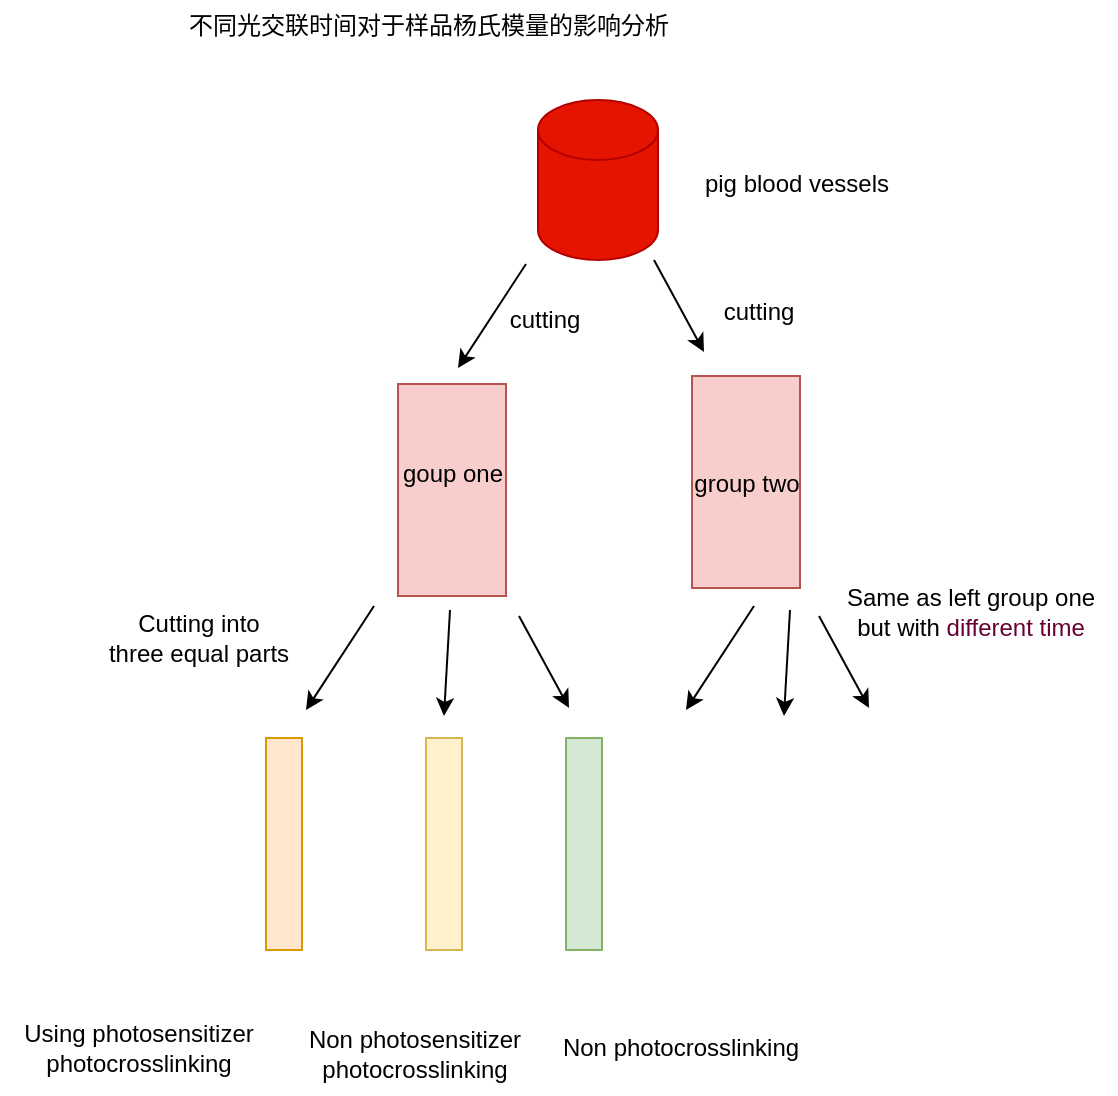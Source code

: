 <mxfile version="24.5.2" type="github">
  <diagram name="第 1 页" id="r7j3W-QUFh4BvUSKTI8u">
    <mxGraphModel dx="830" dy="446" grid="0" gridSize="10" guides="1" tooltips="1" connect="1" arrows="1" fold="1" page="1" pageScale="1" pageWidth="827" pageHeight="1169" math="0" shadow="0">
      <root>
        <mxCell id="0" />
        <mxCell id="1" parent="0" />
        <mxCell id="ajCh5TlajdikPFk8IcOv-1" value="" style="shape=cylinder3;whiteSpace=wrap;html=1;boundedLbl=1;backgroundOutline=1;size=15;fillColor=#e51400;strokeColor=#B20000;fontColor=#ffffff;" vertex="1" parent="1">
          <mxGeometry x="277" y="139" width="60" height="80" as="geometry" />
        </mxCell>
        <mxCell id="ajCh5TlajdikPFk8IcOv-2" value="pig blood vessels" style="text;html=1;align=center;verticalAlign=middle;resizable=0;points=[];autosize=1;strokeColor=none;fillColor=none;" vertex="1" parent="1">
          <mxGeometry x="348" y="168" width="115" height="26" as="geometry" />
        </mxCell>
        <mxCell id="ajCh5TlajdikPFk8IcOv-3" value="" style="endArrow=classic;html=1;rounded=0;" edge="1" parent="1">
          <mxGeometry width="50" height="50" relative="1" as="geometry">
            <mxPoint x="271" y="221" as="sourcePoint" />
            <mxPoint x="237" y="273" as="targetPoint" />
          </mxGeometry>
        </mxCell>
        <mxCell id="ajCh5TlajdikPFk8IcOv-4" value="" style="endArrow=classic;html=1;rounded=0;" edge="1" parent="1">
          <mxGeometry width="50" height="50" relative="1" as="geometry">
            <mxPoint x="335" y="219" as="sourcePoint" />
            <mxPoint x="360" y="265" as="targetPoint" />
          </mxGeometry>
        </mxCell>
        <mxCell id="ajCh5TlajdikPFk8IcOv-6" value="" style="rounded=0;whiteSpace=wrap;html=1;fillColor=#f8cecc;strokeColor=#b85450;" vertex="1" parent="1">
          <mxGeometry x="207" y="281" width="54" height="106" as="geometry" />
        </mxCell>
        <mxCell id="ajCh5TlajdikPFk8IcOv-7" value="" style="rounded=0;whiteSpace=wrap;html=1;fillColor=#f8cecc;strokeColor=#b85450;" vertex="1" parent="1">
          <mxGeometry x="354" y="277" width="54" height="106" as="geometry" />
        </mxCell>
        <mxCell id="ajCh5TlajdikPFk8IcOv-8" value="cutting" style="text;html=1;align=center;verticalAlign=middle;resizable=0;points=[];autosize=1;strokeColor=none;fillColor=none;" vertex="1" parent="1">
          <mxGeometry x="253" y="236" width="54" height="26" as="geometry" />
        </mxCell>
        <mxCell id="ajCh5TlajdikPFk8IcOv-9" value="cutting" style="text;html=1;align=center;verticalAlign=middle;resizable=0;points=[];autosize=1;strokeColor=none;fillColor=none;" vertex="1" parent="1">
          <mxGeometry x="360" y="232" width="54" height="26" as="geometry" />
        </mxCell>
        <mxCell id="ajCh5TlajdikPFk8IcOv-10" value="" style="endArrow=classic;html=1;rounded=0;" edge="1" parent="1">
          <mxGeometry width="50" height="50" relative="1" as="geometry">
            <mxPoint x="233" y="394" as="sourcePoint" />
            <mxPoint x="230" y="447" as="targetPoint" />
          </mxGeometry>
        </mxCell>
        <mxCell id="ajCh5TlajdikPFk8IcOv-11" value="" style="endArrow=classic;html=1;rounded=0;" edge="1" parent="1">
          <mxGeometry width="50" height="50" relative="1" as="geometry">
            <mxPoint x="195" y="392" as="sourcePoint" />
            <mxPoint x="161" y="444" as="targetPoint" />
          </mxGeometry>
        </mxCell>
        <mxCell id="ajCh5TlajdikPFk8IcOv-12" value="" style="endArrow=classic;html=1;rounded=0;" edge="1" parent="1">
          <mxGeometry width="50" height="50" relative="1" as="geometry">
            <mxPoint x="267.5" y="397" as="sourcePoint" />
            <mxPoint x="292.5" y="443" as="targetPoint" />
          </mxGeometry>
        </mxCell>
        <mxCell id="ajCh5TlajdikPFk8IcOv-13" value="" style="rounded=0;whiteSpace=wrap;html=1;fillColor=#fff2cc;strokeColor=#d6b656;" vertex="1" parent="1">
          <mxGeometry x="221" y="458" width="18" height="106" as="geometry" />
        </mxCell>
        <mxCell id="ajCh5TlajdikPFk8IcOv-14" value="" style="rounded=0;whiteSpace=wrap;html=1;fillColor=#ffe6cc;strokeColor=#d79b00;" vertex="1" parent="1">
          <mxGeometry x="141" y="458" width="18" height="106" as="geometry" />
        </mxCell>
        <mxCell id="ajCh5TlajdikPFk8IcOv-15" value="" style="rounded=0;whiteSpace=wrap;html=1;fillColor=#d5e8d4;strokeColor=#82b366;" vertex="1" parent="1">
          <mxGeometry x="291" y="458" width="18" height="106" as="geometry" />
        </mxCell>
        <mxCell id="ajCh5TlajdikPFk8IcOv-16" value="Cutting into &lt;br&gt;three equal parts" style="text;html=1;align=center;verticalAlign=middle;resizable=0;points=[];autosize=1;strokeColor=none;fillColor=none;" vertex="1" parent="1">
          <mxGeometry x="51" y="387" width="111" height="41" as="geometry" />
        </mxCell>
        <mxCell id="ajCh5TlajdikPFk8IcOv-17" value="Using photosensitizer&lt;br&gt;photocrosslinking" style="text;html=1;align=center;verticalAlign=middle;resizable=0;points=[];autosize=1;strokeColor=none;fillColor=none;" vertex="1" parent="1">
          <mxGeometry x="8" y="592" width="138" height="41" as="geometry" />
        </mxCell>
        <mxCell id="ajCh5TlajdikPFk8IcOv-18" value="&lt;div&gt;Non photosensitizer&lt;/div&gt;&lt;div&gt;photocrosslinking&lt;/div&gt;" style="text;html=1;align=center;verticalAlign=middle;resizable=0;points=[];autosize=1;strokeColor=none;fillColor=none;" vertex="1" parent="1">
          <mxGeometry x="151" y="595" width="128" height="41" as="geometry" />
        </mxCell>
        <mxCell id="ajCh5TlajdikPFk8IcOv-19" value="Non photocrosslinking" style="text;html=1;align=center;verticalAlign=middle;resizable=0;points=[];autosize=1;strokeColor=none;fillColor=none;" vertex="1" parent="1">
          <mxGeometry x="277" y="599.5" width="142" height="26" as="geometry" />
        </mxCell>
        <mxCell id="ajCh5TlajdikPFk8IcOv-23" value="" style="endArrow=classic;html=1;rounded=0;" edge="1" parent="1">
          <mxGeometry width="50" height="50" relative="1" as="geometry">
            <mxPoint x="403" y="394" as="sourcePoint" />
            <mxPoint x="400" y="447" as="targetPoint" />
          </mxGeometry>
        </mxCell>
        <mxCell id="ajCh5TlajdikPFk8IcOv-24" value="" style="endArrow=classic;html=1;rounded=0;" edge="1" parent="1">
          <mxGeometry width="50" height="50" relative="1" as="geometry">
            <mxPoint x="417.5" y="397" as="sourcePoint" />
            <mxPoint x="442.5" y="443" as="targetPoint" />
          </mxGeometry>
        </mxCell>
        <mxCell id="ajCh5TlajdikPFk8IcOv-25" value="" style="endArrow=classic;html=1;rounded=0;" edge="1" parent="1">
          <mxGeometry width="50" height="50" relative="1" as="geometry">
            <mxPoint x="385" y="392" as="sourcePoint" />
            <mxPoint x="351" y="444" as="targetPoint" />
          </mxGeometry>
        </mxCell>
        <mxCell id="ajCh5TlajdikPFk8IcOv-26" value="&lt;div&gt;Same as left group one&lt;br&gt;&lt;/div&gt;&lt;div&gt;but with &lt;font data-darkreader-inline-color=&quot;&quot; style=&quot;--darkreader-inline-color: #ff85c2;&quot; color=&quot;#660033&quot;&gt;different time&lt;/font&gt;&lt;br&gt;&lt;/div&gt;" style="text;html=1;align=center;verticalAlign=middle;resizable=0;points=[];autosize=1;strokeColor=none;fillColor=none;" vertex="1" parent="1">
          <mxGeometry x="420" y="374" width="146" height="41" as="geometry" />
        </mxCell>
        <mxCell id="ajCh5TlajdikPFk8IcOv-27" value="goup one" style="text;html=1;align=center;verticalAlign=middle;resizable=0;points=[];autosize=1;strokeColor=none;fillColor=none;" vertex="1" parent="1">
          <mxGeometry x="199" y="313" width="70" height="26" as="geometry" />
        </mxCell>
        <mxCell id="ajCh5TlajdikPFk8IcOv-28" value="&lt;div&gt;group two&lt;/div&gt;&lt;div&gt;&lt;br&gt;&lt;/div&gt;" style="text;html=1;align=center;verticalAlign=middle;resizable=0;points=[];autosize=1;strokeColor=none;fillColor=none;" vertex="1" parent="1">
          <mxGeometry x="345" y="317" width="72" height="41" as="geometry" />
        </mxCell>
        <mxCell id="ajCh5TlajdikPFk8IcOv-29" value="&lt;div&gt;不同光交联时间对于样品杨氏模量的影响分析&lt;/div&gt;" style="text;html=1;align=center;verticalAlign=middle;resizable=0;points=[];autosize=1;strokeColor=none;fillColor=none;" vertex="1" parent="1">
          <mxGeometry x="92.5" y="89" width="258" height="26" as="geometry" />
        </mxCell>
      </root>
    </mxGraphModel>
  </diagram>
</mxfile>
